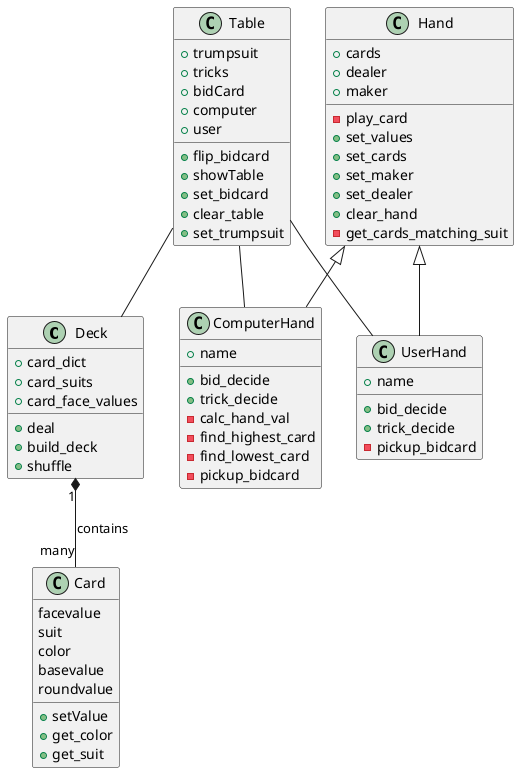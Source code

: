 @startuml classDiag
class Deck {
    {field} +card_dict
    {field} +card_suits
    {field} +card_face_values
    {method} +deal
    {method} +build_deck
    {method} +shuffle
}
class Hand {
    {field} +cards
    {field} +dealer
    {field} +maker
    {method} -play_card
    {method} +set_values
    {method} +set_cards
    {method} +set_maker
    {method} +set_dealer
    {method} +clear_hand
    {method} -get_cards_matching_suit
}
class UserHand {
    {field} +name 
    {method} +bid_decide
    {method} +trick_decide
    {method} -pickup_bidcard
}
class ComputerHand {
    {field} +name
    {method} +bid_decide
    {method} +trick_decide
    {method} -calc_hand_val
    {method} -find_highest_card
    {method} -find_lowest_card
    {method} -pickup_bidcard
}
class Table {
    {field} +trumpsuit
    {field} +tricks
    {field} +bidCard
    {field} +computer
    {field} +user
    {method} +flip_bidcard
    {method} +showTable
    {method} +set_bidcard
    {method} +clear_table
    {method} +set_trumpsuit
}
class Card {
    {field} facevalue
    {field} suit
    {field} color
    {field} basevalue
    {field} roundvalue
    {method} +setValue
    {method} +get_color
    {method} +get_suit
}

Deck "1" *-- "many" Card : contains
Hand <|-- UserHand
Hand <|-- ComputerHand
Table -- UserHand
Table -- ComputerHand
Table -- Deck
@enduml